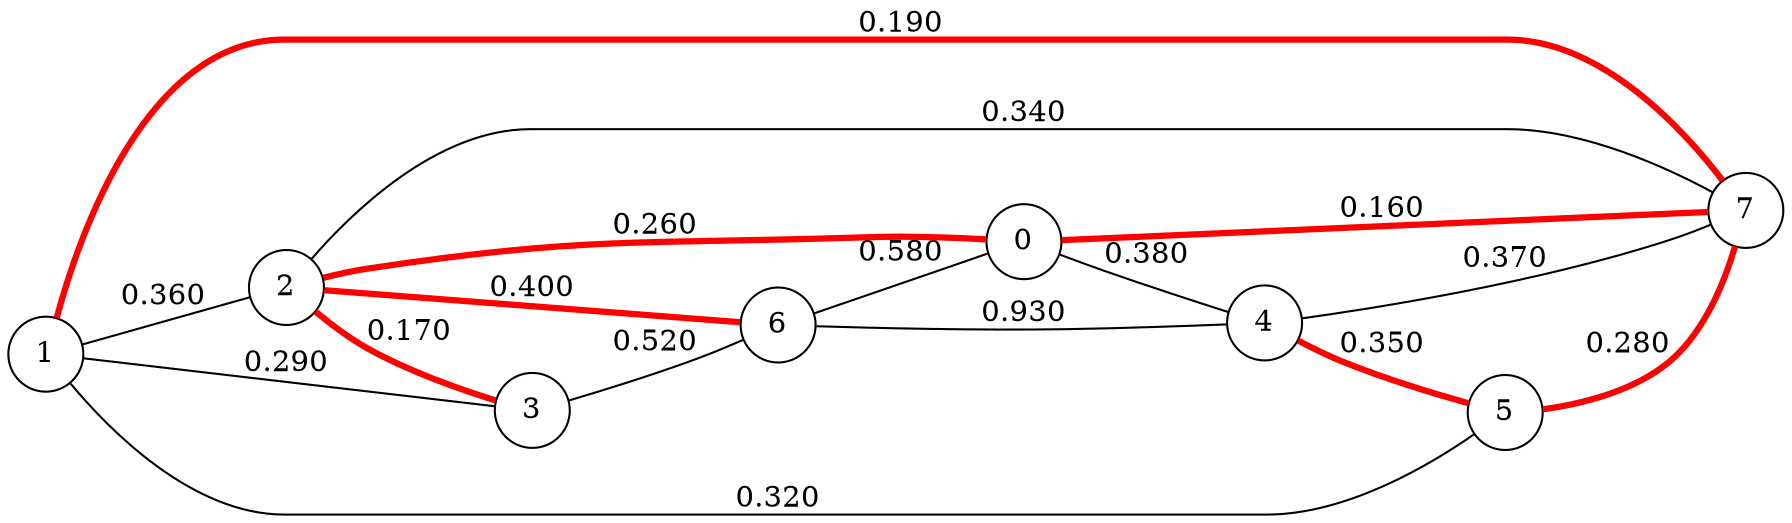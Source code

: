 graph {
rankdir = LR;
node [shape = circle];
1 -- 2 [label="0.360" ]
6 -- 4 [label="0.930" ]
0 -- 4 [label="0.380" ]
0 -- 7 [label="0.160" color=red penwidth=3]
6 -- 2 [label="0.400" color=red penwidth=3]
1 -- 3 [label="0.290" ]
3 -- 6 [label="0.520" ]
6 -- 0 [label="0.580" ]
4 -- 5 [label="0.350" color=red penwidth=3]
2 -- 7 [label="0.340" ]
1 -- 7 [label="0.190" color=red penwidth=3]
1 -- 5 [label="0.320" ]
0 -- 2 [label="0.260" color=red penwidth=3]
2 -- 3 [label="0.170" color=red penwidth=3]
4 -- 7 [label="0.370" ]
5 -- 7 [label="0.280" color=red penwidth=3]
}
